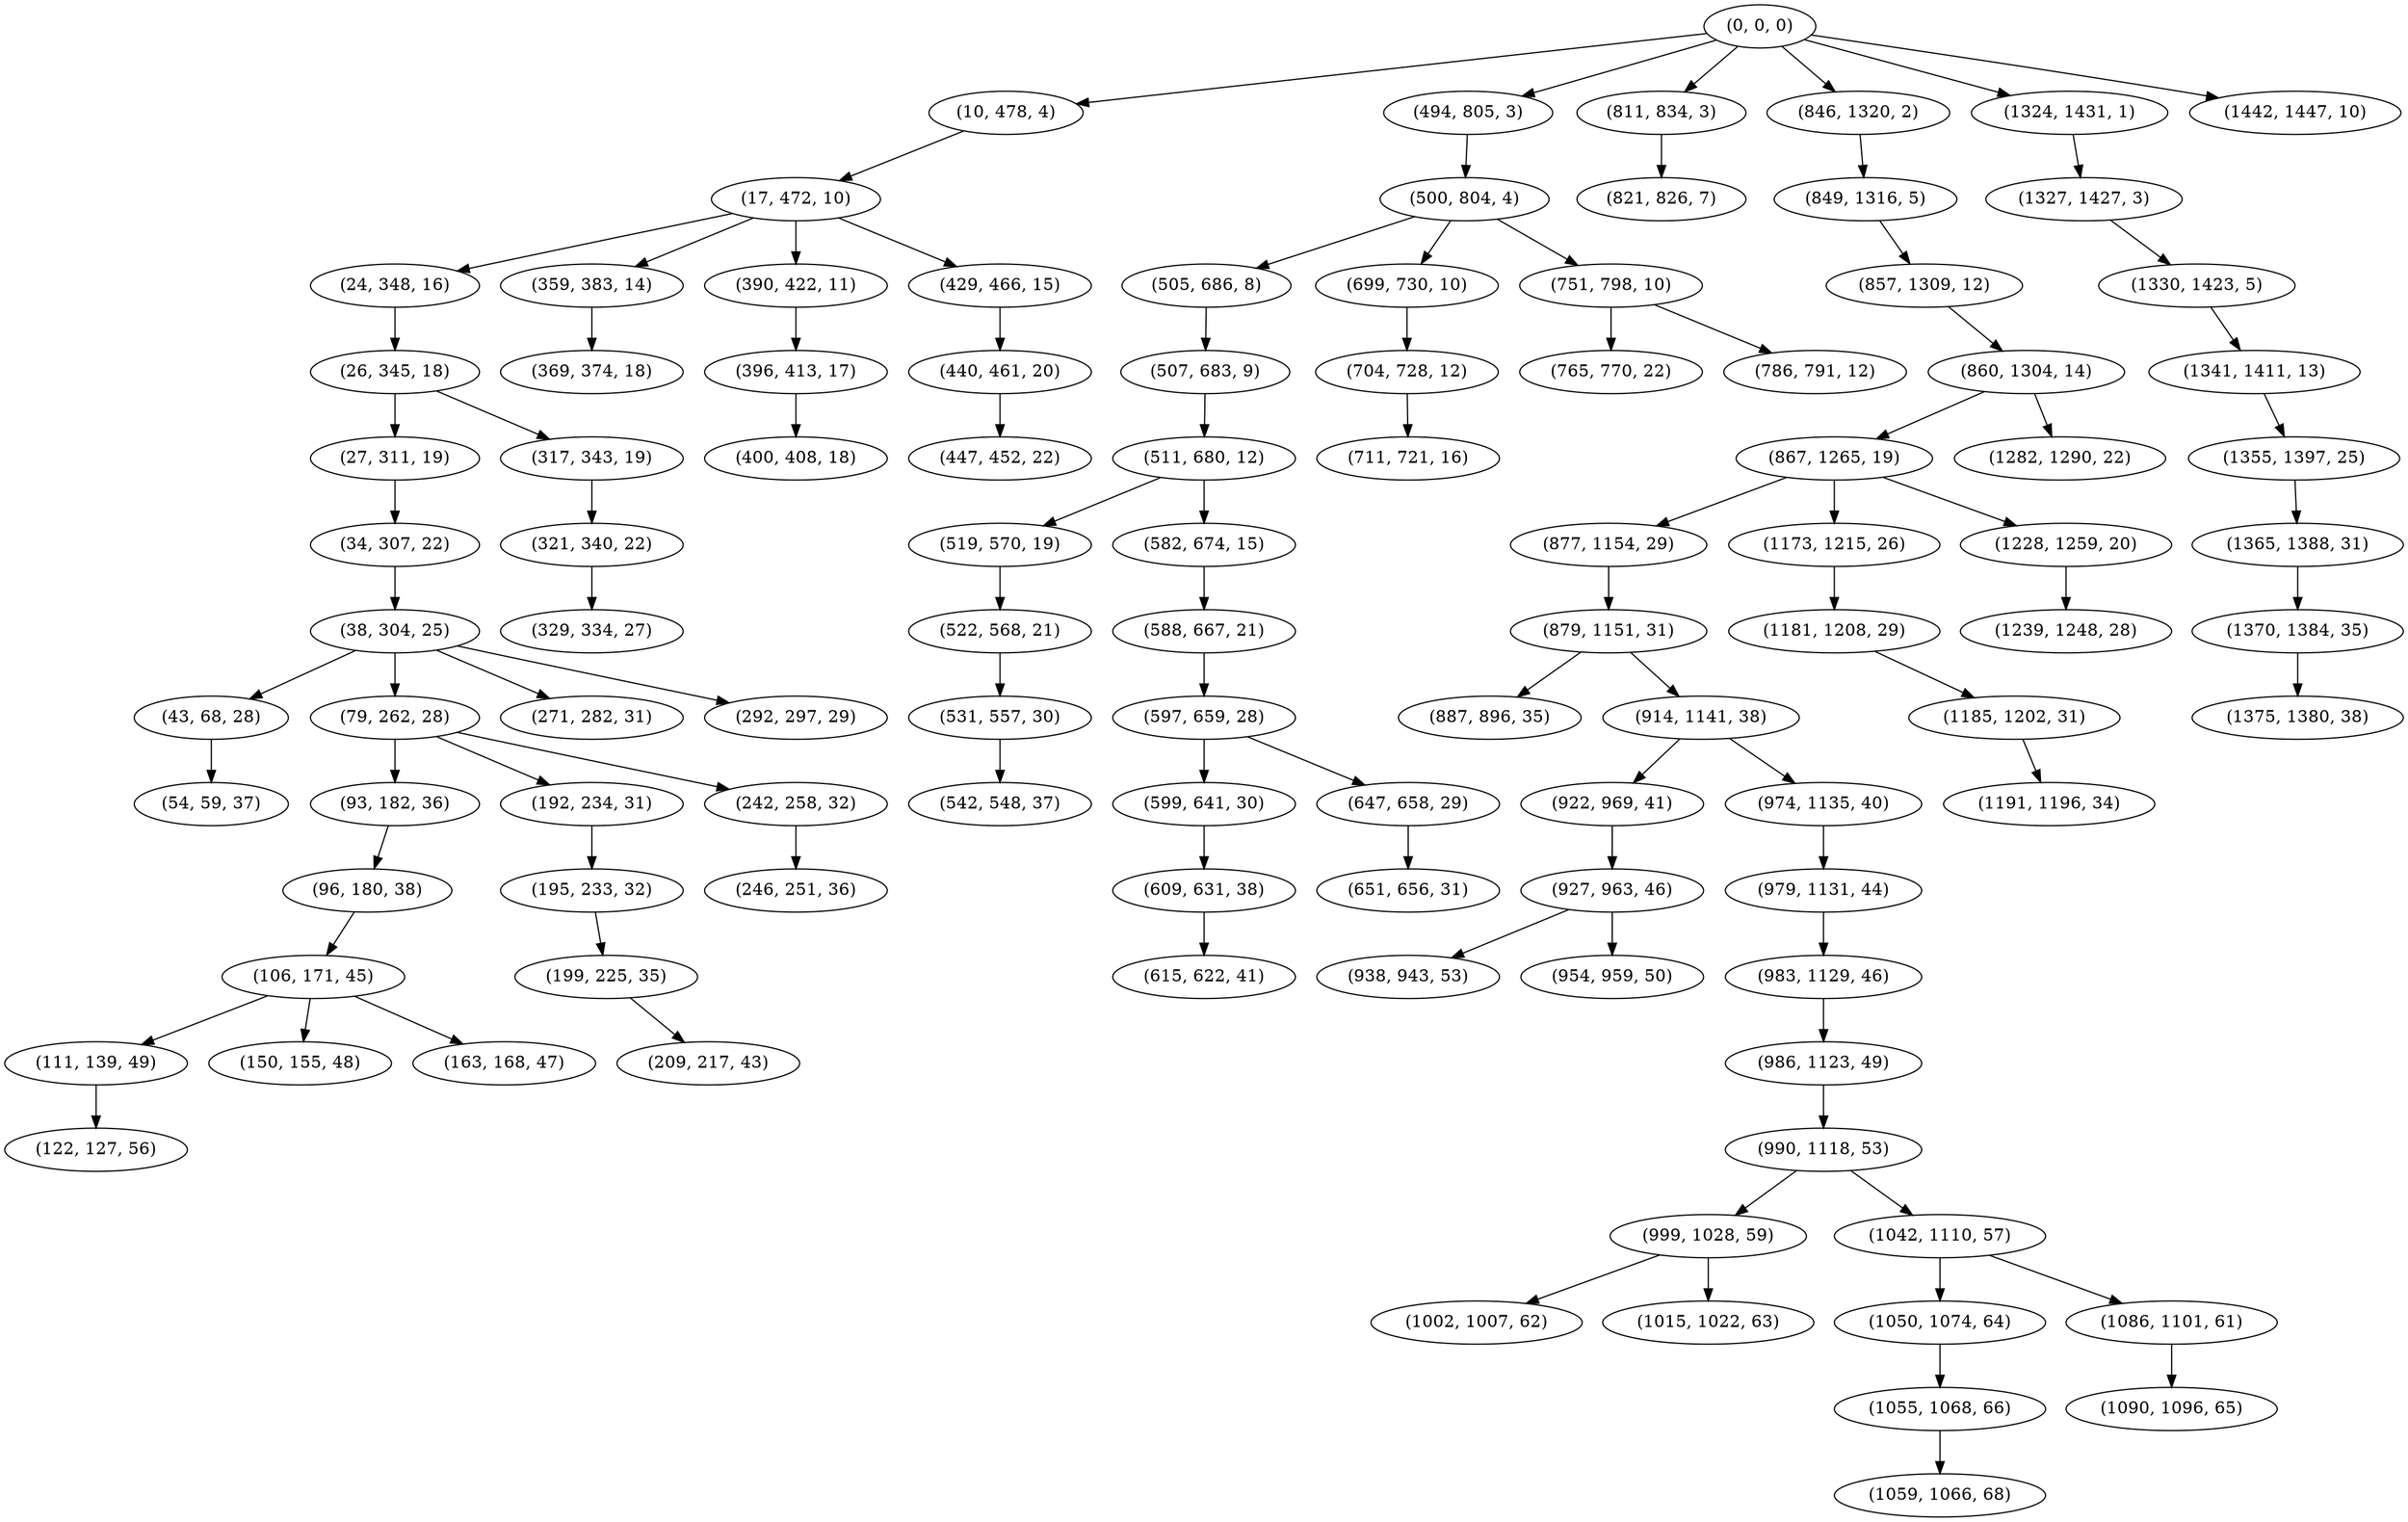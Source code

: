 digraph tree {
    "(0, 0, 0)";
    "(10, 478, 4)";
    "(17, 472, 10)";
    "(24, 348, 16)";
    "(26, 345, 18)";
    "(27, 311, 19)";
    "(34, 307, 22)";
    "(38, 304, 25)";
    "(43, 68, 28)";
    "(54, 59, 37)";
    "(79, 262, 28)";
    "(93, 182, 36)";
    "(96, 180, 38)";
    "(106, 171, 45)";
    "(111, 139, 49)";
    "(122, 127, 56)";
    "(150, 155, 48)";
    "(163, 168, 47)";
    "(192, 234, 31)";
    "(195, 233, 32)";
    "(199, 225, 35)";
    "(209, 217, 43)";
    "(242, 258, 32)";
    "(246, 251, 36)";
    "(271, 282, 31)";
    "(292, 297, 29)";
    "(317, 343, 19)";
    "(321, 340, 22)";
    "(329, 334, 27)";
    "(359, 383, 14)";
    "(369, 374, 18)";
    "(390, 422, 11)";
    "(396, 413, 17)";
    "(400, 408, 18)";
    "(429, 466, 15)";
    "(440, 461, 20)";
    "(447, 452, 22)";
    "(494, 805, 3)";
    "(500, 804, 4)";
    "(505, 686, 8)";
    "(507, 683, 9)";
    "(511, 680, 12)";
    "(519, 570, 19)";
    "(522, 568, 21)";
    "(531, 557, 30)";
    "(542, 548, 37)";
    "(582, 674, 15)";
    "(588, 667, 21)";
    "(597, 659, 28)";
    "(599, 641, 30)";
    "(609, 631, 38)";
    "(615, 622, 41)";
    "(647, 658, 29)";
    "(651, 656, 31)";
    "(699, 730, 10)";
    "(704, 728, 12)";
    "(711, 721, 16)";
    "(751, 798, 10)";
    "(765, 770, 22)";
    "(786, 791, 12)";
    "(811, 834, 3)";
    "(821, 826, 7)";
    "(846, 1320, 2)";
    "(849, 1316, 5)";
    "(857, 1309, 12)";
    "(860, 1304, 14)";
    "(867, 1265, 19)";
    "(877, 1154, 29)";
    "(879, 1151, 31)";
    "(887, 896, 35)";
    "(914, 1141, 38)";
    "(922, 969, 41)";
    "(927, 963, 46)";
    "(938, 943, 53)";
    "(954, 959, 50)";
    "(974, 1135, 40)";
    "(979, 1131, 44)";
    "(983, 1129, 46)";
    "(986, 1123, 49)";
    "(990, 1118, 53)";
    "(999, 1028, 59)";
    "(1002, 1007, 62)";
    "(1015, 1022, 63)";
    "(1042, 1110, 57)";
    "(1050, 1074, 64)";
    "(1055, 1068, 66)";
    "(1059, 1066, 68)";
    "(1086, 1101, 61)";
    "(1090, 1096, 65)";
    "(1173, 1215, 26)";
    "(1181, 1208, 29)";
    "(1185, 1202, 31)";
    "(1191, 1196, 34)";
    "(1228, 1259, 20)";
    "(1239, 1248, 28)";
    "(1282, 1290, 22)";
    "(1324, 1431, 1)";
    "(1327, 1427, 3)";
    "(1330, 1423, 5)";
    "(1341, 1411, 13)";
    "(1355, 1397, 25)";
    "(1365, 1388, 31)";
    "(1370, 1384, 35)";
    "(1375, 1380, 38)";
    "(1442, 1447, 10)";
    "(0, 0, 0)" -> "(10, 478, 4)";
    "(0, 0, 0)" -> "(494, 805, 3)";
    "(0, 0, 0)" -> "(811, 834, 3)";
    "(0, 0, 0)" -> "(846, 1320, 2)";
    "(0, 0, 0)" -> "(1324, 1431, 1)";
    "(0, 0, 0)" -> "(1442, 1447, 10)";
    "(10, 478, 4)" -> "(17, 472, 10)";
    "(17, 472, 10)" -> "(24, 348, 16)";
    "(17, 472, 10)" -> "(359, 383, 14)";
    "(17, 472, 10)" -> "(390, 422, 11)";
    "(17, 472, 10)" -> "(429, 466, 15)";
    "(24, 348, 16)" -> "(26, 345, 18)";
    "(26, 345, 18)" -> "(27, 311, 19)";
    "(26, 345, 18)" -> "(317, 343, 19)";
    "(27, 311, 19)" -> "(34, 307, 22)";
    "(34, 307, 22)" -> "(38, 304, 25)";
    "(38, 304, 25)" -> "(43, 68, 28)";
    "(38, 304, 25)" -> "(79, 262, 28)";
    "(38, 304, 25)" -> "(271, 282, 31)";
    "(38, 304, 25)" -> "(292, 297, 29)";
    "(43, 68, 28)" -> "(54, 59, 37)";
    "(79, 262, 28)" -> "(93, 182, 36)";
    "(79, 262, 28)" -> "(192, 234, 31)";
    "(79, 262, 28)" -> "(242, 258, 32)";
    "(93, 182, 36)" -> "(96, 180, 38)";
    "(96, 180, 38)" -> "(106, 171, 45)";
    "(106, 171, 45)" -> "(111, 139, 49)";
    "(106, 171, 45)" -> "(150, 155, 48)";
    "(106, 171, 45)" -> "(163, 168, 47)";
    "(111, 139, 49)" -> "(122, 127, 56)";
    "(192, 234, 31)" -> "(195, 233, 32)";
    "(195, 233, 32)" -> "(199, 225, 35)";
    "(199, 225, 35)" -> "(209, 217, 43)";
    "(242, 258, 32)" -> "(246, 251, 36)";
    "(317, 343, 19)" -> "(321, 340, 22)";
    "(321, 340, 22)" -> "(329, 334, 27)";
    "(359, 383, 14)" -> "(369, 374, 18)";
    "(390, 422, 11)" -> "(396, 413, 17)";
    "(396, 413, 17)" -> "(400, 408, 18)";
    "(429, 466, 15)" -> "(440, 461, 20)";
    "(440, 461, 20)" -> "(447, 452, 22)";
    "(494, 805, 3)" -> "(500, 804, 4)";
    "(500, 804, 4)" -> "(505, 686, 8)";
    "(500, 804, 4)" -> "(699, 730, 10)";
    "(500, 804, 4)" -> "(751, 798, 10)";
    "(505, 686, 8)" -> "(507, 683, 9)";
    "(507, 683, 9)" -> "(511, 680, 12)";
    "(511, 680, 12)" -> "(519, 570, 19)";
    "(511, 680, 12)" -> "(582, 674, 15)";
    "(519, 570, 19)" -> "(522, 568, 21)";
    "(522, 568, 21)" -> "(531, 557, 30)";
    "(531, 557, 30)" -> "(542, 548, 37)";
    "(582, 674, 15)" -> "(588, 667, 21)";
    "(588, 667, 21)" -> "(597, 659, 28)";
    "(597, 659, 28)" -> "(599, 641, 30)";
    "(597, 659, 28)" -> "(647, 658, 29)";
    "(599, 641, 30)" -> "(609, 631, 38)";
    "(609, 631, 38)" -> "(615, 622, 41)";
    "(647, 658, 29)" -> "(651, 656, 31)";
    "(699, 730, 10)" -> "(704, 728, 12)";
    "(704, 728, 12)" -> "(711, 721, 16)";
    "(751, 798, 10)" -> "(765, 770, 22)";
    "(751, 798, 10)" -> "(786, 791, 12)";
    "(811, 834, 3)" -> "(821, 826, 7)";
    "(846, 1320, 2)" -> "(849, 1316, 5)";
    "(849, 1316, 5)" -> "(857, 1309, 12)";
    "(857, 1309, 12)" -> "(860, 1304, 14)";
    "(860, 1304, 14)" -> "(867, 1265, 19)";
    "(860, 1304, 14)" -> "(1282, 1290, 22)";
    "(867, 1265, 19)" -> "(877, 1154, 29)";
    "(867, 1265, 19)" -> "(1173, 1215, 26)";
    "(867, 1265, 19)" -> "(1228, 1259, 20)";
    "(877, 1154, 29)" -> "(879, 1151, 31)";
    "(879, 1151, 31)" -> "(887, 896, 35)";
    "(879, 1151, 31)" -> "(914, 1141, 38)";
    "(914, 1141, 38)" -> "(922, 969, 41)";
    "(914, 1141, 38)" -> "(974, 1135, 40)";
    "(922, 969, 41)" -> "(927, 963, 46)";
    "(927, 963, 46)" -> "(938, 943, 53)";
    "(927, 963, 46)" -> "(954, 959, 50)";
    "(974, 1135, 40)" -> "(979, 1131, 44)";
    "(979, 1131, 44)" -> "(983, 1129, 46)";
    "(983, 1129, 46)" -> "(986, 1123, 49)";
    "(986, 1123, 49)" -> "(990, 1118, 53)";
    "(990, 1118, 53)" -> "(999, 1028, 59)";
    "(990, 1118, 53)" -> "(1042, 1110, 57)";
    "(999, 1028, 59)" -> "(1002, 1007, 62)";
    "(999, 1028, 59)" -> "(1015, 1022, 63)";
    "(1042, 1110, 57)" -> "(1050, 1074, 64)";
    "(1042, 1110, 57)" -> "(1086, 1101, 61)";
    "(1050, 1074, 64)" -> "(1055, 1068, 66)";
    "(1055, 1068, 66)" -> "(1059, 1066, 68)";
    "(1086, 1101, 61)" -> "(1090, 1096, 65)";
    "(1173, 1215, 26)" -> "(1181, 1208, 29)";
    "(1181, 1208, 29)" -> "(1185, 1202, 31)";
    "(1185, 1202, 31)" -> "(1191, 1196, 34)";
    "(1228, 1259, 20)" -> "(1239, 1248, 28)";
    "(1324, 1431, 1)" -> "(1327, 1427, 3)";
    "(1327, 1427, 3)" -> "(1330, 1423, 5)";
    "(1330, 1423, 5)" -> "(1341, 1411, 13)";
    "(1341, 1411, 13)" -> "(1355, 1397, 25)";
    "(1355, 1397, 25)" -> "(1365, 1388, 31)";
    "(1365, 1388, 31)" -> "(1370, 1384, 35)";
    "(1370, 1384, 35)" -> "(1375, 1380, 38)";
}
